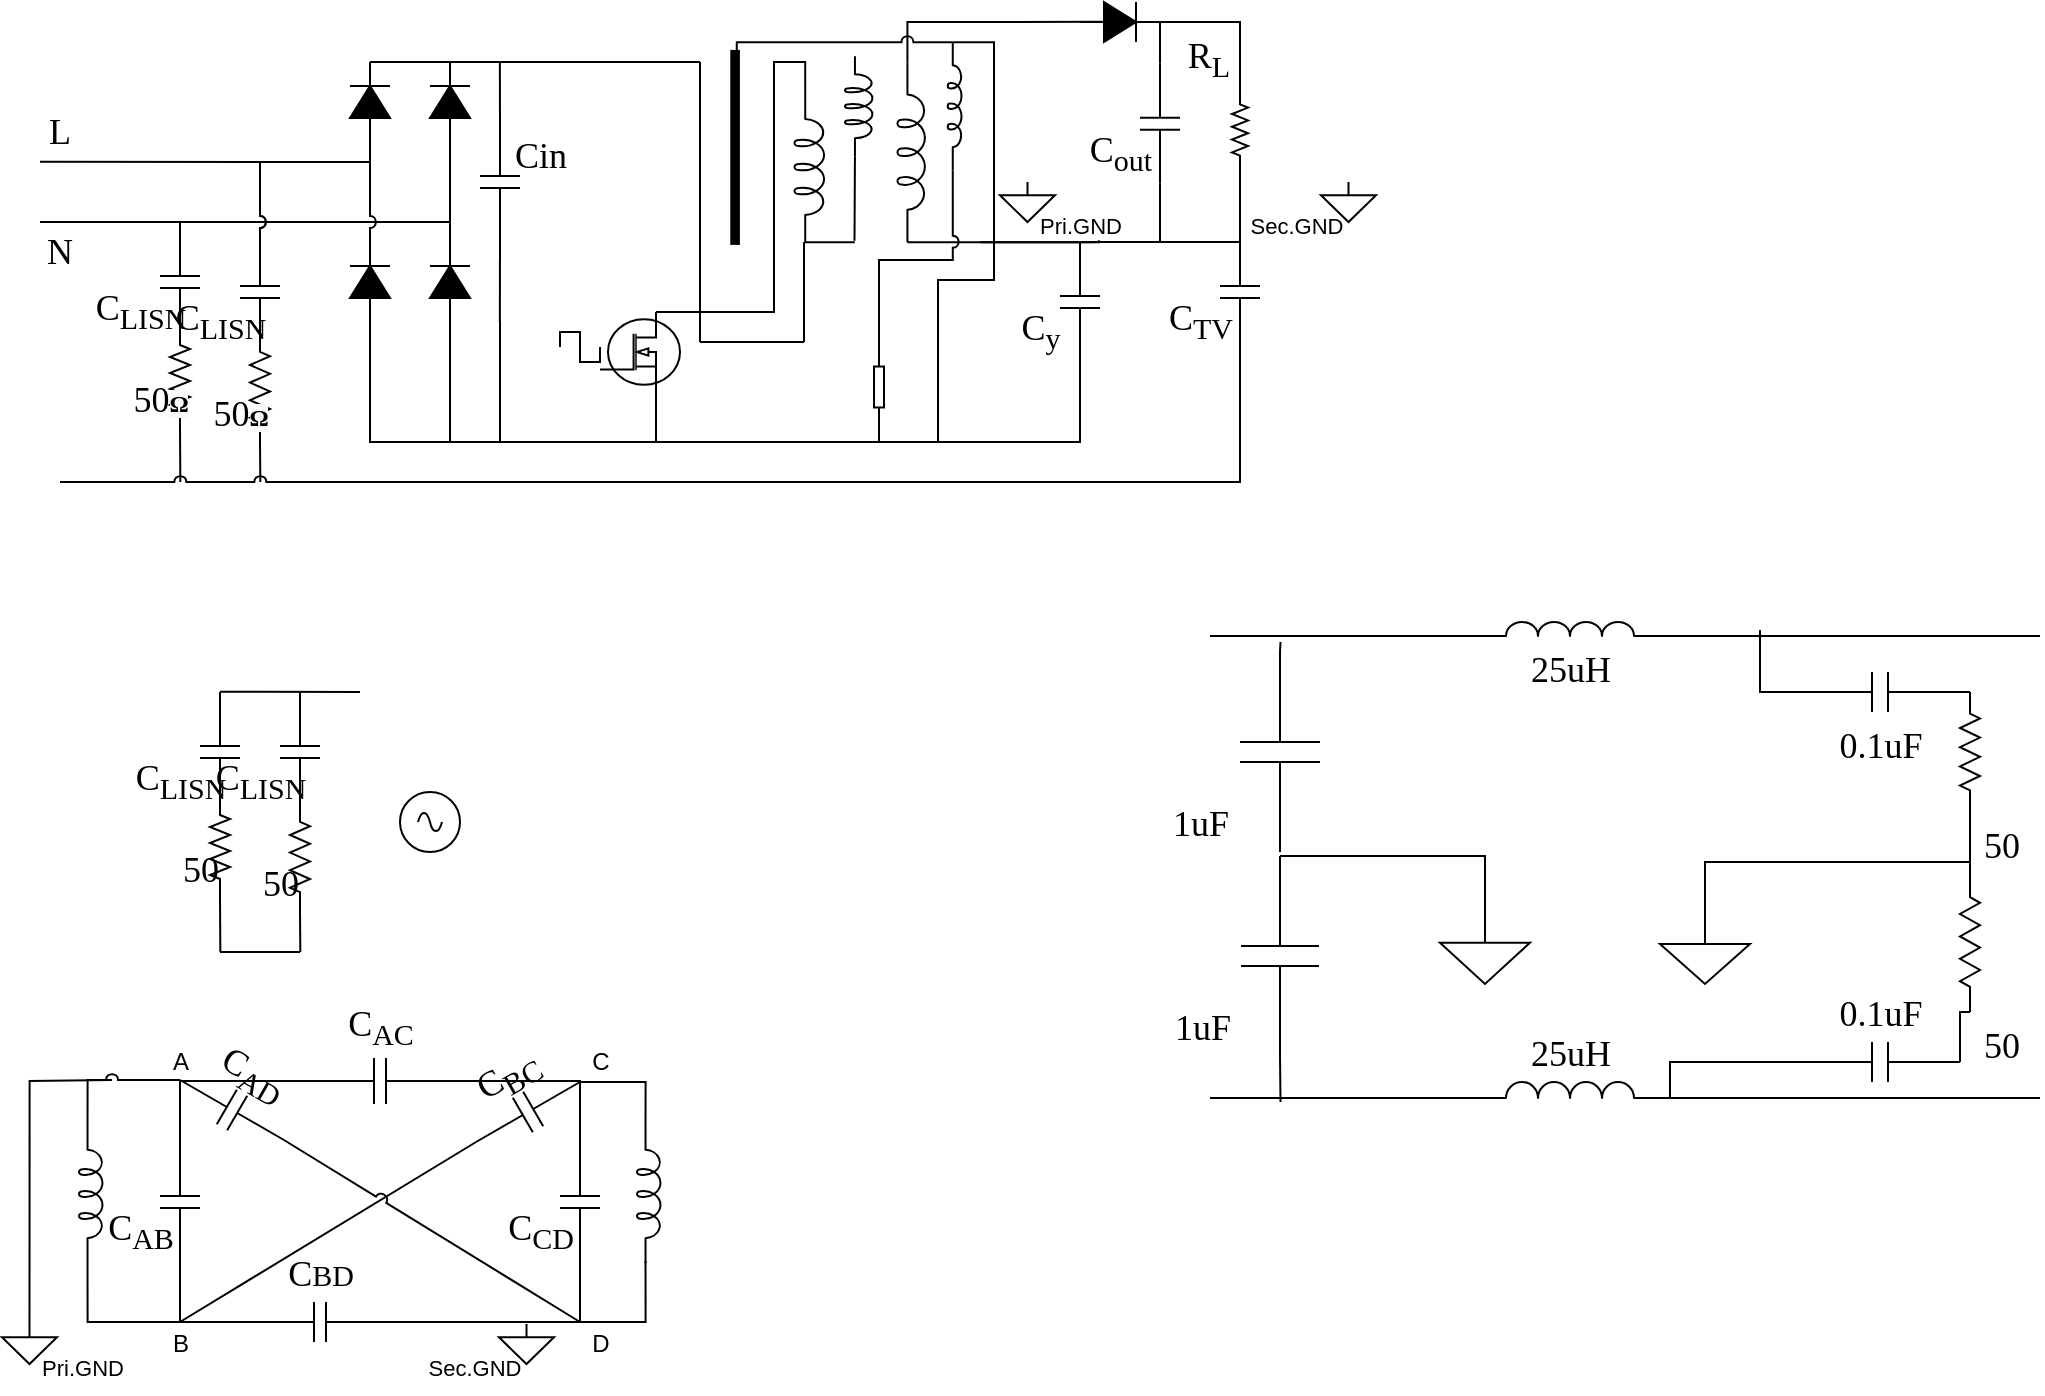 <mxfile version="16.1.0" type="github">
  <diagram name="Page-1" id="7e0a89b8-554c-2b80-1dc8-d5c74ca68de4">
    <mxGraphModel dx="1896" dy="1059" grid="1" gridSize="10" guides="1" tooltips="1" connect="1" arrows="1" fold="1" page="1" pageScale="1" pageWidth="1100" pageHeight="850" background="none" math="0" shadow="0">
      <root>
        <mxCell id="0" />
        <mxCell id="1" parent="0" />
        <mxCell id="feGtU5ZcAYylaaCtLsXj-39" style="edgeStyle=orthogonalEdgeStyle;rounded=0;orthogonalLoop=1;jettySize=auto;html=1;exitX=0;exitY=0.5;exitDx=0;exitDy=0;exitPerimeter=0;entryX=0;entryY=0.5;entryDx=0;entryDy=0;entryPerimeter=0;endArrow=none;endFill=0;fontFamily=Times New Roman;fontSize=18;horizontal=0;labelPosition=center;verticalLabelPosition=top;align=center;verticalAlign=bottom;" parent="1" target="feGtU5ZcAYylaaCtLsXj-42" edge="1">
          <mxGeometry relative="1" as="geometry">
            <mxPoint x="1010" y="445" as="sourcePoint" />
          </mxGeometry>
        </mxCell>
        <mxCell id="feGtU5ZcAYylaaCtLsXj-65" style="edgeStyle=orthogonalEdgeStyle;rounded=0;orthogonalLoop=1;jettySize=auto;html=1;exitX=1;exitY=0.5;exitDx=0;exitDy=0;exitPerimeter=0;fontFamily=Times New Roman;fontSize=18;endArrow=none;endFill=0;labelPosition=center;verticalLabelPosition=top;align=center;verticalAlign=bottom;" parent="1" edge="1">
          <mxGeometry relative="1" as="geometry">
            <mxPoint x="910" y="414" as="targetPoint" />
            <mxPoint x="930" y="445" as="sourcePoint" />
            <Array as="points">
              <mxPoint x="910" y="445" />
              <mxPoint x="910" y="421" />
            </Array>
          </mxGeometry>
        </mxCell>
        <mxCell id="feGtU5ZcAYylaaCtLsXj-41" style="edgeStyle=orthogonalEdgeStyle;rounded=0;orthogonalLoop=1;jettySize=auto;html=1;exitX=1;exitY=0.5;exitDx=0;exitDy=0;exitPerimeter=0;entryX=0;entryY=0.5;entryDx=0;entryDy=0;entryPerimeter=0;endArrow=none;endFill=0;fontFamily=Times New Roman;fontSize=18;horizontal=0;labelPosition=center;verticalLabelPosition=top;align=center;verticalAlign=bottom;" parent="1" source="feGtU5ZcAYylaaCtLsXj-42" target="feGtU5ZcAYylaaCtLsXj-44" edge="1">
          <mxGeometry relative="1" as="geometry" />
        </mxCell>
        <mxCell id="feGtU5ZcAYylaaCtLsXj-42" value="50" style="pointerEvents=1;verticalLabelPosition=bottom;shadow=0;dashed=0;align=left;html=1;verticalAlign=top;shape=mxgraph.electrical.resistors.resistor_2;rotation=90;fontFamily=Times New Roman;fontSize=18;labelPosition=right;horizontal=0;" parent="1" vertex="1">
          <mxGeometry x="985" y="470" width="60" height="10" as="geometry" />
        </mxCell>
        <mxCell id="feGtU5ZcAYylaaCtLsXj-43" style="edgeStyle=orthogonalEdgeStyle;rounded=0;orthogonalLoop=1;jettySize=auto;html=1;exitX=1;exitY=0.5;exitDx=0;exitDy=0;exitPerimeter=0;entryX=0;entryY=0.5;entryDx=0;entryDy=0;entryPerimeter=0;endArrow=none;endFill=0;fontFamily=Times New Roman;fontSize=18;horizontal=0;labelPosition=center;verticalLabelPosition=top;align=center;verticalAlign=bottom;" parent="1" source="feGtU5ZcAYylaaCtLsXj-44" edge="1">
          <mxGeometry relative="1" as="geometry">
            <mxPoint x="1010" y="630" as="targetPoint" />
          </mxGeometry>
        </mxCell>
        <mxCell id="feGtU5ZcAYylaaCtLsXj-44" value="50" style="pointerEvents=1;verticalLabelPosition=bottom;shadow=0;dashed=0;align=left;html=1;verticalAlign=top;shape=mxgraph.electrical.resistors.resistor_2;rotation=90;fontFamily=Times New Roman;fontSize=18;horizontal=0;labelPosition=right;" parent="1" vertex="1">
          <mxGeometry x="980" y="565" width="70" height="10" as="geometry" />
        </mxCell>
        <mxCell id="feGtU5ZcAYylaaCtLsXj-45" style="edgeStyle=orthogonalEdgeStyle;rounded=0;orthogonalLoop=1;jettySize=auto;html=1;exitX=1;exitY=1;exitDx=0;exitDy=0;exitPerimeter=0;entryX=1;entryY=0.5;entryDx=0;entryDy=0;entryPerimeter=0;endArrow=none;endFill=0;fontFamily=Times New Roman;fontSize=18;labelPosition=center;verticalLabelPosition=top;align=center;verticalAlign=bottom;" parent="1" source="feGtU5ZcAYylaaCtLsXj-48" edge="1">
          <mxGeometry relative="1" as="geometry">
            <Array as="points">
              <mxPoint x="865" y="630" />
            </Array>
            <mxPoint x="930" y="630" as="targetPoint" />
          </mxGeometry>
        </mxCell>
        <mxCell id="feGtU5ZcAYylaaCtLsXj-47" style="edgeStyle=orthogonalEdgeStyle;rounded=0;orthogonalLoop=1;jettySize=auto;html=1;fontFamily=Times New Roman;fontSize=18;endArrow=none;endFill=0;labelPosition=center;verticalLabelPosition=top;align=center;verticalAlign=bottom;" parent="1" edge="1">
          <mxGeometry relative="1" as="geometry">
            <mxPoint x="635" y="648" as="targetPoint" />
            <Array as="points" />
            <mxPoint x="750" y="648" as="sourcePoint" />
          </mxGeometry>
        </mxCell>
        <mxCell id="feGtU5ZcAYylaaCtLsXj-67" style="edgeStyle=orthogonalEdgeStyle;rounded=0;orthogonalLoop=1;jettySize=auto;html=1;exitX=0;exitY=1;exitDx=0;exitDy=0;exitPerimeter=0;fontFamily=Times New Roman;fontSize=18;endArrow=none;endFill=0;labelPosition=center;verticalLabelPosition=top;align=center;verticalAlign=bottom;" parent="1" source="feGtU5ZcAYylaaCtLsXj-48" edge="1">
          <mxGeometry relative="1" as="geometry">
            <mxPoint x="750" y="648.174" as="targetPoint" />
          </mxGeometry>
        </mxCell>
        <mxCell id="feGtU5ZcAYylaaCtLsXj-71" style="edgeStyle=orthogonalEdgeStyle;rounded=0;orthogonalLoop=1;jettySize=auto;html=1;exitX=1;exitY=1;exitDx=0;exitDy=0;exitPerimeter=0;fontFamily=Times New Roman;fontSize=18;endArrow=none;endFill=0;labelPosition=center;verticalLabelPosition=top;align=center;verticalAlign=bottom;" parent="1" source="feGtU5ZcAYylaaCtLsXj-48" edge="1">
          <mxGeometry relative="1" as="geometry">
            <mxPoint x="1050" y="648" as="targetPoint" />
            <Array as="points">
              <mxPoint x="1050" y="648" />
            </Array>
          </mxGeometry>
        </mxCell>
        <mxCell id="feGtU5ZcAYylaaCtLsXj-48" value="25uH" style="pointerEvents=1;verticalLabelPosition=top;shadow=0;dashed=0;align=center;html=1;verticalAlign=bottom;shape=mxgraph.electrical.inductors.inductor_3;fontFamily=Times New Roman;fontSize=18;rotation=0;labelPosition=center;" parent="1" vertex="1">
          <mxGeometry x="765" y="640" width="100" height="8" as="geometry" />
        </mxCell>
        <mxCell id="feGtU5ZcAYylaaCtLsXj-49" style="edgeStyle=orthogonalEdgeStyle;rounded=0;orthogonalLoop=1;jettySize=auto;html=1;exitX=1;exitY=1;exitDx=0;exitDy=0;exitPerimeter=0;entryX=0;entryY=0.5;entryDx=0;entryDy=0;entryPerimeter=0;endArrow=none;endFill=0;fontFamily=Times New Roman;fontSize=18;labelPosition=center;verticalLabelPosition=top;align=center;verticalAlign=bottom;" parent="1" source="feGtU5ZcAYylaaCtLsXj-52" edge="1">
          <mxGeometry relative="1" as="geometry">
            <Array as="points">
              <mxPoint x="885" y="417" />
            </Array>
            <mxPoint x="955" y="417" as="targetPoint" />
          </mxGeometry>
        </mxCell>
        <mxCell id="feGtU5ZcAYylaaCtLsXj-51" style="edgeStyle=orthogonalEdgeStyle;rounded=0;orthogonalLoop=1;jettySize=auto;html=1;exitX=0;exitY=1;exitDx=0;exitDy=0;exitPerimeter=0;fontFamily=Times New Roman;fontSize=18;endArrow=none;endFill=0;labelPosition=center;verticalLabelPosition=top;align=center;verticalAlign=bottom;" parent="1" source="feGtU5ZcAYylaaCtLsXj-52" edge="1">
          <mxGeometry relative="1" as="geometry">
            <mxPoint x="635" y="417" as="targetPoint" />
            <Array as="points">
              <mxPoint x="725" y="417" />
              <mxPoint x="725" y="417" />
            </Array>
          </mxGeometry>
        </mxCell>
        <mxCell id="feGtU5ZcAYylaaCtLsXj-52" value="25uH" style="pointerEvents=1;verticalLabelPosition=bottom;shadow=0;dashed=0;align=center;html=1;verticalAlign=top;shape=mxgraph.electrical.inductors.inductor_3;fontFamily=Times New Roman;fontSize=18;labelPosition=center;" parent="1" vertex="1">
          <mxGeometry x="765" y="410" width="100" height="7" as="geometry" />
        </mxCell>
        <mxCell id="feGtU5ZcAYylaaCtLsXj-56" style="edgeStyle=orthogonalEdgeStyle;rounded=0;orthogonalLoop=1;jettySize=auto;html=1;exitX=0;exitY=0.5;exitDx=0;exitDy=0;exitPerimeter=0;endArrow=none;endFill=0;fontFamily=Times New Roman;fontSize=18;entryX=0.5;entryY=0;entryDx=0;entryDy=0;entryPerimeter=0;labelPosition=center;verticalLabelPosition=top;align=center;verticalAlign=bottom;" parent="1" source="feGtU5ZcAYylaaCtLsXj-64" target="feGtU5ZcAYylaaCtLsXj-59" edge="1">
          <mxGeometry relative="1" as="geometry">
            <mxPoint x="955" y="517" as="sourcePoint" />
            <mxPoint x="800" y="560" as="targetPoint" />
            <Array as="points">
              <mxPoint x="773" y="527" />
            </Array>
          </mxGeometry>
        </mxCell>
        <mxCell id="feGtU5ZcAYylaaCtLsXj-57" style="edgeStyle=orthogonalEdgeStyle;rounded=0;orthogonalLoop=1;jettySize=auto;html=1;exitX=0;exitY=0.5;exitDx=0;exitDy=0;exitPerimeter=0;endArrow=none;endFill=0;fontFamily=Times New Roman;fontSize=18;horizontal=0;labelPosition=center;verticalLabelPosition=top;align=center;verticalAlign=bottom;" parent="1" edge="1">
          <mxGeometry relative="1" as="geometry">
            <mxPoint x="1050" y="417" as="targetPoint" />
            <mxPoint x="955" y="417" as="sourcePoint" />
          </mxGeometry>
        </mxCell>
        <mxCell id="feGtU5ZcAYylaaCtLsXj-59" value="" style="pointerEvents=1;verticalLabelPosition=top;shadow=0;dashed=0;align=center;html=1;verticalAlign=bottom;shape=mxgraph.electrical.signal_sources.signal_ground;fontFamily=Times New Roman;fontSize=18;labelPosition=center;" parent="1" vertex="1">
          <mxGeometry x="750" y="560" width="45" height="31" as="geometry" />
        </mxCell>
        <mxCell id="feGtU5ZcAYylaaCtLsXj-70" style="edgeStyle=orthogonalEdgeStyle;rounded=0;orthogonalLoop=1;jettySize=auto;html=1;exitX=0.5;exitY=0;exitDx=0;exitDy=0;exitPerimeter=0;entryX=0;entryY=0.5;entryDx=0;entryDy=0;entryPerimeter=0;fontFamily=Times New Roman;fontSize=18;endArrow=none;endFill=0;labelPosition=center;verticalLabelPosition=top;align=center;verticalAlign=bottom;" parent="1" source="feGtU5ZcAYylaaCtLsXj-61" target="feGtU5ZcAYylaaCtLsXj-44" edge="1">
          <mxGeometry relative="1" as="geometry">
            <Array as="points">
              <mxPoint x="883" y="530" />
              <mxPoint x="1015" y="530" />
            </Array>
          </mxGeometry>
        </mxCell>
        <mxCell id="feGtU5ZcAYylaaCtLsXj-61" value="" style="pointerEvents=1;verticalLabelPosition=top;shadow=0;dashed=0;align=center;html=1;verticalAlign=bottom;shape=mxgraph.electrical.signal_sources.signal_ground;fontFamily=Times New Roman;fontSize=18;labelPosition=center;" parent="1" vertex="1">
          <mxGeometry x="860" y="561" width="45" height="30" as="geometry" />
        </mxCell>
        <mxCell id="feGtU5ZcAYylaaCtLsXj-69" style="edgeStyle=orthogonalEdgeStyle;rounded=0;orthogonalLoop=1;jettySize=auto;html=1;exitX=0;exitY=0.5;exitDx=0;exitDy=0;exitPerimeter=0;fontFamily=Times New Roman;fontSize=18;endArrow=none;endFill=0;labelPosition=center;verticalLabelPosition=top;align=center;verticalAlign=bottom;" parent="1" source="feGtU5ZcAYylaaCtLsXj-63" edge="1">
          <mxGeometry relative="1" as="geometry">
            <mxPoint x="670.261" y="420" as="targetPoint" />
          </mxGeometry>
        </mxCell>
        <mxCell id="feGtU5ZcAYylaaCtLsXj-63" value="1uF" style="pointerEvents=1;verticalLabelPosition=top;shadow=0;dashed=0;align=center;html=1;verticalAlign=bottom;shape=mxgraph.electrical.capacitors.capacitor_1;rotation=90;horizontal=0;labelPosition=center;fontFamily=Times New Roman;fontSize=18;" parent="1" vertex="1">
          <mxGeometry x="620" y="455" width="100" height="40" as="geometry" />
        </mxCell>
        <mxCell id="feGtU5ZcAYylaaCtLsXj-68" style="edgeStyle=orthogonalEdgeStyle;rounded=0;orthogonalLoop=1;jettySize=auto;html=1;exitX=1;exitY=0.5;exitDx=0;exitDy=0;exitPerimeter=0;fontFamily=Times New Roman;fontSize=18;endArrow=none;endFill=0;labelPosition=center;verticalLabelPosition=top;align=center;verticalAlign=bottom;" parent="1" source="feGtU5ZcAYylaaCtLsXj-64" edge="1">
          <mxGeometry relative="1" as="geometry">
            <mxPoint x="670.261" y="650" as="targetPoint" />
          </mxGeometry>
        </mxCell>
        <mxCell id="feGtU5ZcAYylaaCtLsXj-64" value="1uF" style="pointerEvents=1;verticalLabelPosition=top;shadow=0;dashed=0;align=center;html=1;verticalAlign=bottom;shape=mxgraph.electrical.capacitors.capacitor_1;rotation=90;labelPosition=center;horizontal=0;fontFamily=Times New Roman;fontSize=18;" parent="1" vertex="1">
          <mxGeometry x="620" y="557.5" width="100" height="39" as="geometry" />
        </mxCell>
        <mxCell id="feGtU5ZcAYylaaCtLsXj-72" value="0.1uF" style="pointerEvents=1;verticalLabelPosition=bottom;shadow=0;dashed=0;align=center;html=1;verticalAlign=top;shape=mxgraph.electrical.capacitors.capacitor_1;rotation=0;fontFamily=Times New Roman;fontSize=18;horizontal=1;labelPosition=center;" parent="1" vertex="1">
          <mxGeometry x="930" y="435" width="80" height="20" as="geometry" />
        </mxCell>
        <mxCell id="feGtU5ZcAYylaaCtLsXj-73" value="0.1uF" style="pointerEvents=1;verticalLabelPosition=top;shadow=0;dashed=0;align=center;html=1;verticalAlign=bottom;shape=mxgraph.electrical.capacitors.capacitor_1;rotation=0;fontFamily=Times New Roman;fontSize=18;horizontal=1;labelPosition=center;" parent="1" vertex="1">
          <mxGeometry x="930" y="620" width="80" height="20" as="geometry" />
        </mxCell>
        <mxCell id="feGtU5ZcAYylaaCtLsXj-141" style="edgeStyle=orthogonalEdgeStyle;rounded=0;jumpStyle=arc;orthogonalLoop=1;jettySize=auto;html=1;exitX=1;exitY=0.5;exitDx=0;exitDy=0;exitPerimeter=0;fontFamily=Times New Roman;fontSize=18;endArrow=none;endFill=0;" parent="1" source="feGtU5ZcAYylaaCtLsXj-74" edge="1">
          <mxGeometry relative="1" as="geometry">
            <mxPoint x="120.167" y="340" as="targetPoint" />
          </mxGeometry>
        </mxCell>
        <mxCell id="feGtU5ZcAYylaaCtLsXj-74" value="50&lt;b style=&quot;font-family: &amp;#34;verdana&amp;#34; ; font-size: 12px ; background-color: rgb(248 , 249 , 250)&quot;&gt;Ω&lt;/b&gt;" style="pointerEvents=1;verticalLabelPosition=top;shadow=0;dashed=0;align=center;html=1;verticalAlign=bottom;shape=mxgraph.electrical.resistors.resistor_2;rotation=90;fontFamily=Times New Roman;fontSize=18;labelPosition=center;horizontal=0;" parent="1" vertex="1">
          <mxGeometry x="95" y="282.5" width="50" height="10" as="geometry" />
        </mxCell>
        <mxCell id="feGtU5ZcAYylaaCtLsXj-140" style="edgeStyle=orthogonalEdgeStyle;rounded=0;jumpStyle=arc;orthogonalLoop=1;jettySize=auto;html=1;exitX=1;exitY=0.5;exitDx=0;exitDy=0;exitPerimeter=0;fontFamily=Times New Roman;fontSize=18;endArrow=none;endFill=0;" parent="1" source="feGtU5ZcAYylaaCtLsXj-75" edge="1">
          <mxGeometry relative="1" as="geometry">
            <mxPoint x="160.167" y="340" as="targetPoint" />
          </mxGeometry>
        </mxCell>
        <mxCell id="feGtU5ZcAYylaaCtLsXj-75" value="50&lt;b style=&quot;font-family: &amp;#34;verdana&amp;#34; ; font-size: 12px ; background-color: rgb(248 , 249 , 250)&quot;&gt;Ω&lt;/b&gt;" style="pointerEvents=1;verticalLabelPosition=top;shadow=0;dashed=0;align=center;html=1;verticalAlign=bottom;shape=mxgraph.electrical.resistors.resistor_2;rotation=90;fontFamily=Times New Roman;fontSize=18;horizontal=0;labelPosition=center;" parent="1" vertex="1">
          <mxGeometry x="132.5" y="287.5" width="55" height="10" as="geometry" />
        </mxCell>
        <mxCell id="feGtU5ZcAYylaaCtLsXj-86" style="edgeStyle=orthogonalEdgeStyle;rounded=0;orthogonalLoop=1;jettySize=auto;html=1;exitX=0;exitY=0.5;exitDx=0;exitDy=0;exitPerimeter=0;fontFamily=Times New Roman;fontSize=18;endArrow=none;endFill=0;" parent="1" source="feGtU5ZcAYylaaCtLsXj-76" edge="1">
          <mxGeometry relative="1" as="geometry">
            <mxPoint x="120.296" y="210.185" as="targetPoint" />
          </mxGeometry>
        </mxCell>
        <mxCell id="feGtU5ZcAYylaaCtLsXj-91" style="edgeStyle=orthogonalEdgeStyle;rounded=0;orthogonalLoop=1;jettySize=auto;html=1;exitX=0;exitY=0.5;exitDx=0;exitDy=0;exitPerimeter=0;fontFamily=Times New Roman;fontSize=18;endArrow=none;endFill=0;jumpStyle=arc;" parent="1" source="feGtU5ZcAYylaaCtLsXj-76" target="feGtU5ZcAYylaaCtLsXj-79" edge="1">
          <mxGeometry relative="1" as="geometry">
            <Array as="points">
              <mxPoint x="255" y="210" />
            </Array>
          </mxGeometry>
        </mxCell>
        <mxCell id="feGtU5ZcAYylaaCtLsXj-76" value="C&lt;sub&gt;LISN&lt;/sub&gt;" style="pointerEvents=1;verticalLabelPosition=top;shadow=0;dashed=0;align=center;html=1;verticalAlign=bottom;shape=mxgraph.electrical.capacitors.capacitor_1;rotation=90;fontFamily=Times New Roman;fontSize=18;horizontal=0;labelPosition=center;" parent="1" vertex="1">
          <mxGeometry x="90" y="230" width="60" height="20" as="geometry" />
        </mxCell>
        <mxCell id="feGtU5ZcAYylaaCtLsXj-83" style="edgeStyle=orthogonalEdgeStyle;rounded=0;orthogonalLoop=1;jettySize=auto;html=1;exitX=0;exitY=0.5;exitDx=0;exitDy=0;exitPerimeter=0;fontFamily=Times New Roman;fontSize=18;endArrow=none;endFill=0;jumpStyle=arc;" parent="1" source="feGtU5ZcAYylaaCtLsXj-77" edge="1">
          <mxGeometry relative="1" as="geometry">
            <mxPoint x="50" y="179.815" as="targetPoint" />
            <Array as="points">
              <mxPoint x="130" y="180" />
              <mxPoint x="130" y="180" />
            </Array>
          </mxGeometry>
        </mxCell>
        <mxCell id="feGtU5ZcAYylaaCtLsXj-77" value="C&lt;sub&gt;LISN&lt;/sub&gt;" style="pointerEvents=1;verticalLabelPosition=top;shadow=0;dashed=0;align=center;html=1;verticalAlign=bottom;shape=mxgraph.electrical.capacitors.capacitor_1;rotation=90;fontFamily=Times New Roman;fontSize=18;horizontal=0;labelPosition=center;" parent="1" vertex="1">
          <mxGeometry x="130" y="235" width="60" height="20" as="geometry" />
        </mxCell>
        <mxCell id="feGtU5ZcAYylaaCtLsXj-89" style="edgeStyle=orthogonalEdgeStyle;rounded=0;orthogonalLoop=1;jettySize=auto;html=1;exitX=0;exitY=0.5;exitDx=0;exitDy=0;exitPerimeter=0;entryX=0;entryY=0.5;entryDx=0;entryDy=0;entryPerimeter=0;fontFamily=Times New Roman;fontSize=18;endArrow=none;endFill=0;jumpStyle=arc;" parent="1" source="feGtU5ZcAYylaaCtLsXj-78" target="feGtU5ZcAYylaaCtLsXj-77" edge="1">
          <mxGeometry relative="1" as="geometry">
            <Array as="points">
              <mxPoint x="215" y="180" />
            </Array>
          </mxGeometry>
        </mxCell>
        <mxCell id="feGtU5ZcAYylaaCtLsXj-90" style="edgeStyle=orthogonalEdgeStyle;rounded=0;orthogonalLoop=1;jettySize=auto;html=1;exitX=0;exitY=0.5;exitDx=0;exitDy=0;exitPerimeter=0;entryX=1;entryY=0.5;entryDx=0;entryDy=0;entryPerimeter=0;fontFamily=Times New Roman;fontSize=18;endArrow=none;endFill=0;jumpStyle=arc;" parent="1" source="feGtU5ZcAYylaaCtLsXj-78" target="feGtU5ZcAYylaaCtLsXj-80" edge="1">
          <mxGeometry relative="1" as="geometry" />
        </mxCell>
        <mxCell id="feGtU5ZcAYylaaCtLsXj-92" style="edgeStyle=orthogonalEdgeStyle;rounded=0;jumpStyle=arc;orthogonalLoop=1;jettySize=auto;html=1;exitX=1;exitY=0.5;exitDx=0;exitDy=0;exitPerimeter=0;fontFamily=Times New Roman;fontSize=18;endArrow=none;endFill=0;" parent="1" source="feGtU5ZcAYylaaCtLsXj-78" edge="1">
          <mxGeometry relative="1" as="geometry">
            <mxPoint x="380" y="130" as="targetPoint" />
            <Array as="points">
              <mxPoint x="250" y="130" />
              <mxPoint x="250" y="130" />
            </Array>
          </mxGeometry>
        </mxCell>
        <mxCell id="feGtU5ZcAYylaaCtLsXj-78" value="" style="pointerEvents=1;fillColor=strokeColor;verticalLabelPosition=bottom;shadow=0;dashed=0;align=center;html=1;verticalAlign=top;shape=mxgraph.electrical.diodes.diode;fontFamily=Times New Roman;fontSize=18;rotation=-90;" parent="1" vertex="1">
          <mxGeometry x="195" y="140" width="40" height="20" as="geometry" />
        </mxCell>
        <mxCell id="feGtU5ZcAYylaaCtLsXj-79" value="" style="pointerEvents=1;fillColor=strokeColor;verticalLabelPosition=bottom;shadow=0;dashed=0;align=center;html=1;verticalAlign=top;shape=mxgraph.electrical.diodes.diode;fontFamily=Times New Roman;fontSize=18;rotation=-90;" parent="1" vertex="1">
          <mxGeometry x="235" y="140" width="40" height="20" as="geometry" />
        </mxCell>
        <mxCell id="feGtU5ZcAYylaaCtLsXj-93" style="edgeStyle=orthogonalEdgeStyle;rounded=0;jumpStyle=arc;orthogonalLoop=1;jettySize=auto;html=1;exitX=0;exitY=0.5;exitDx=0;exitDy=0;exitPerimeter=0;fontFamily=Times New Roman;fontSize=18;endArrow=none;endFill=0;" parent="1" source="feGtU5ZcAYylaaCtLsXj-80" edge="1">
          <mxGeometry relative="1" as="geometry">
            <mxPoint x="280" y="260" as="targetPoint" />
            <Array as="points">
              <mxPoint x="215" y="320" />
              <mxPoint x="280" y="320" />
            </Array>
          </mxGeometry>
        </mxCell>
        <mxCell id="feGtU5ZcAYylaaCtLsXj-80" value="" style="pointerEvents=1;fillColor=strokeColor;verticalLabelPosition=bottom;shadow=0;dashed=0;align=center;html=1;verticalAlign=top;shape=mxgraph.electrical.diodes.diode;fontFamily=Times New Roman;fontSize=18;rotation=-90;" parent="1" vertex="1">
          <mxGeometry x="195" y="230" width="40" height="20" as="geometry" />
        </mxCell>
        <mxCell id="feGtU5ZcAYylaaCtLsXj-88" style="edgeStyle=orthogonalEdgeStyle;rounded=0;orthogonalLoop=1;jettySize=auto;html=1;exitX=1;exitY=0.5;exitDx=0;exitDy=0;exitPerimeter=0;entryX=0;entryY=0.5;entryDx=0;entryDy=0;entryPerimeter=0;fontFamily=Times New Roman;fontSize=18;endArrow=none;endFill=0;" parent="1" source="feGtU5ZcAYylaaCtLsXj-81" target="feGtU5ZcAYylaaCtLsXj-79" edge="1">
          <mxGeometry relative="1" as="geometry" />
        </mxCell>
        <mxCell id="feGtU5ZcAYylaaCtLsXj-97" style="edgeStyle=orthogonalEdgeStyle;rounded=0;jumpStyle=arc;orthogonalLoop=1;jettySize=auto;html=1;exitX=0;exitY=0.5;exitDx=0;exitDy=0;exitPerimeter=0;fontFamily=Times New Roman;fontSize=18;endArrow=none;endFill=0;" parent="1" source="feGtU5ZcAYylaaCtLsXj-81" edge="1">
          <mxGeometry relative="1" as="geometry">
            <mxPoint x="255" y="320" as="targetPoint" />
          </mxGeometry>
        </mxCell>
        <mxCell id="feGtU5ZcAYylaaCtLsXj-81" value="" style="pointerEvents=1;fillColor=strokeColor;verticalLabelPosition=bottom;shadow=0;dashed=0;align=center;html=1;verticalAlign=top;shape=mxgraph.electrical.diodes.diode;fontFamily=Times New Roman;fontSize=18;rotation=-90;" parent="1" vertex="1">
          <mxGeometry x="235" y="230" width="40" height="20" as="geometry" />
        </mxCell>
        <mxCell id="feGtU5ZcAYylaaCtLsXj-82" value="" style="endArrow=none;html=1;rounded=0;fontFamily=Times New Roman;fontSize=18;entryX=0;entryY=0.5;entryDx=0;entryDy=0;entryPerimeter=0;" parent="1" target="feGtU5ZcAYylaaCtLsXj-76" edge="1">
          <mxGeometry width="50" height="50" relative="1" as="geometry">
            <mxPoint x="50" y="210" as="sourcePoint" />
            <mxPoint x="450" y="290" as="targetPoint" />
          </mxGeometry>
        </mxCell>
        <mxCell id="feGtU5ZcAYylaaCtLsXj-84" value="L" style="text;html=1;strokeColor=none;fillColor=none;align=center;verticalAlign=middle;whiteSpace=wrap;rounded=0;fontFamily=Times New Roman;fontSize=18;" parent="1" vertex="1">
          <mxGeometry x="30" y="150" width="60" height="30" as="geometry" />
        </mxCell>
        <mxCell id="feGtU5ZcAYylaaCtLsXj-85" value="N" style="text;html=1;strokeColor=none;fillColor=none;align=center;verticalAlign=middle;whiteSpace=wrap;rounded=0;fontFamily=Times New Roman;fontSize=18;" parent="1" vertex="1">
          <mxGeometry x="30" y="210" width="60" height="30" as="geometry" />
        </mxCell>
        <mxCell id="feGtU5ZcAYylaaCtLsXj-95" style="edgeStyle=orthogonalEdgeStyle;rounded=0;jumpStyle=arc;orthogonalLoop=1;jettySize=auto;html=1;exitX=0;exitY=0.5;exitDx=0;exitDy=0;exitPerimeter=0;fontFamily=Times New Roman;fontSize=18;endArrow=none;endFill=0;" parent="1" source="feGtU5ZcAYylaaCtLsXj-94" edge="1">
          <mxGeometry relative="1" as="geometry">
            <mxPoint x="279.936" y="130" as="targetPoint" />
          </mxGeometry>
        </mxCell>
        <mxCell id="feGtU5ZcAYylaaCtLsXj-96" style="edgeStyle=orthogonalEdgeStyle;rounded=0;jumpStyle=arc;orthogonalLoop=1;jettySize=auto;html=1;exitX=1;exitY=0.5;exitDx=0;exitDy=0;exitPerimeter=0;fontFamily=Times New Roman;fontSize=18;endArrow=none;endFill=0;" parent="1" source="feGtU5ZcAYylaaCtLsXj-94" edge="1">
          <mxGeometry relative="1" as="geometry">
            <mxPoint x="279.936" y="260" as="targetPoint" />
          </mxGeometry>
        </mxCell>
        <mxCell id="feGtU5ZcAYylaaCtLsXj-94" value="Cin" style="pointerEvents=1;verticalLabelPosition=bottom;shadow=0;dashed=0;align=center;html=1;verticalAlign=top;shape=mxgraph.electrical.capacitors.capacitor_1;rotation=90;fontFamily=Times New Roman;fontSize=18;horizontal=0;labelPosition=center;" parent="1" vertex="1">
          <mxGeometry x="250" y="180" width="60" height="20" as="geometry" />
        </mxCell>
        <mxCell id="feGtU5ZcAYylaaCtLsXj-102" style="edgeStyle=orthogonalEdgeStyle;rounded=0;orthogonalLoop=1;jettySize=auto;html=1;exitX=1;exitY=0.645;exitDx=0;exitDy=0;exitPerimeter=0;endArrow=none;endFill=0;" parent="1" edge="1">
          <mxGeometry relative="1" as="geometry">
            <mxPoint x="580" y="220" as="targetPoint" />
            <Array as="points">
              <mxPoint x="570" y="220" />
              <mxPoint x="570" y="220" />
            </Array>
            <mxPoint x="520.22" y="220.12" as="sourcePoint" />
          </mxGeometry>
        </mxCell>
        <mxCell id="feGtU5ZcAYylaaCtLsXj-103" style="edgeStyle=orthogonalEdgeStyle;rounded=0;orthogonalLoop=1;jettySize=auto;html=1;endArrow=none;endFill=0;exitX=0;exitY=0.645;exitDx=0;exitDy=0;exitPerimeter=0;" parent="1" source="sRxDGYlUYKqpkMH8Nx76-17" edge="1">
          <mxGeometry relative="1" as="geometry">
            <mxPoint x="581" y="109.92" as="targetPoint" />
            <Array as="points">
              <mxPoint x="484" y="110" />
              <mxPoint x="519" y="110" />
            </Array>
            <mxPoint x="519" y="109.92" as="sourcePoint" />
          </mxGeometry>
        </mxCell>
        <mxCell id="feGtU5ZcAYylaaCtLsXj-112" value="" style="endArrow=none;html=1;rounded=0;jumpStyle=arc;" parent="1" edge="1">
          <mxGeometry width="50" height="50" relative="1" as="geometry">
            <mxPoint x="519.75" y="320" as="sourcePoint" />
            <mxPoint x="520" y="320" as="targetPoint" />
          </mxGeometry>
        </mxCell>
        <mxCell id="feGtU5ZcAYylaaCtLsXj-116" style="edgeStyle=orthogonalEdgeStyle;rounded=0;jumpStyle=arc;orthogonalLoop=1;jettySize=auto;html=1;exitX=0.7;exitY=1;exitDx=0;exitDy=0;exitPerimeter=0;fontFamily=Times New Roman;fontSize=18;endArrow=none;endFill=0;" parent="1" source="feGtU5ZcAYylaaCtLsXj-114" edge="1">
          <mxGeometry relative="1" as="geometry">
            <mxPoint x="280" y="320" as="targetPoint" />
            <Array as="points">
              <mxPoint x="358" y="320" />
            </Array>
          </mxGeometry>
        </mxCell>
        <mxCell id="feGtU5ZcAYylaaCtLsXj-121" style="edgeStyle=orthogonalEdgeStyle;rounded=0;jumpStyle=arc;orthogonalLoop=1;jettySize=auto;html=1;exitX=0.7;exitY=1;exitDx=0;exitDy=0;exitPerimeter=0;fontFamily=Times New Roman;fontSize=18;endArrow=none;endFill=0;" parent="1" source="feGtU5ZcAYylaaCtLsXj-114" edge="1">
          <mxGeometry relative="1" as="geometry">
            <mxPoint x="520" y="320" as="targetPoint" />
            <Array as="points">
              <mxPoint x="358" y="320" />
            </Array>
          </mxGeometry>
        </mxCell>
        <mxCell id="feGtU5ZcAYylaaCtLsXj-114" value="" style="verticalLabelPosition=bottom;shadow=0;dashed=0;align=center;html=1;verticalAlign=top;shape=mxgraph.electrical.mosfets1.n-channel_mosfet_1;fontFamily=Times New Roman;fontSize=18;" parent="1" vertex="1">
          <mxGeometry x="330" y="255" width="40" height="40" as="geometry" />
        </mxCell>
        <mxCell id="feGtU5ZcAYylaaCtLsXj-115" value="" style="pointerEvents=1;verticalLabelPosition=bottom;shadow=0;dashed=0;align=center;html=1;verticalAlign=top;shape=mxgraph.electrical.waveforms.square_wave;fontFamily=Times New Roman;fontSize=18;" parent="1" vertex="1">
          <mxGeometry x="310" y="265" width="20" height="15" as="geometry" />
        </mxCell>
        <mxCell id="feGtU5ZcAYylaaCtLsXj-125" style="edgeStyle=orthogonalEdgeStyle;rounded=0;jumpStyle=arc;orthogonalLoop=1;jettySize=auto;html=1;exitX=0;exitY=0.5;exitDx=0;exitDy=0;exitPerimeter=0;fontFamily=Times New Roman;fontSize=18;endArrow=none;endFill=0;" parent="1" source="feGtU5ZcAYylaaCtLsXj-122" edge="1">
          <mxGeometry relative="1" as="geometry">
            <mxPoint x="500.01" y="320" as="targetPoint" />
            <Array as="points">
              <mxPoint x="469" y="320" />
            </Array>
          </mxGeometry>
        </mxCell>
        <mxCell id="feGtU5ZcAYylaaCtLsXj-122" value="" style="pointerEvents=1;verticalLabelPosition=bottom;shadow=0;dashed=0;align=center;html=1;verticalAlign=top;shape=mxgraph.electrical.resistors.resistor_1;fontFamily=Times New Roman;fontSize=18;rotation=-90;" parent="1" vertex="1">
          <mxGeometry x="453.5" y="290" width="32" height="5" as="geometry" />
        </mxCell>
        <mxCell id="feGtU5ZcAYylaaCtLsXj-129" value="" style="endArrow=none;html=1;rounded=0;fontFamily=Times New Roman;fontSize=18;jumpStyle=arc;" parent="1" edge="1">
          <mxGeometry width="50" height="50" relative="1" as="geometry">
            <mxPoint x="380" y="270" as="sourcePoint" />
            <mxPoint x="432" y="270" as="targetPoint" />
          </mxGeometry>
        </mxCell>
        <mxCell id="feGtU5ZcAYylaaCtLsXj-130" value="" style="endArrow=none;html=1;rounded=0;fontFamily=Times New Roman;fontSize=18;jumpStyle=arc;" parent="1" edge="1">
          <mxGeometry width="50" height="50" relative="1" as="geometry">
            <mxPoint x="380" y="270" as="sourcePoint" />
            <mxPoint x="380" y="130" as="targetPoint" />
          </mxGeometry>
        </mxCell>
        <mxCell id="feGtU5ZcAYylaaCtLsXj-133" style="edgeStyle=orthogonalEdgeStyle;rounded=0;jumpStyle=arc;orthogonalLoop=1;jettySize=auto;html=1;exitX=1;exitY=0.5;exitDx=0;exitDy=0;exitPerimeter=0;entryX=0;entryY=0.5;entryDx=0;entryDy=0;entryPerimeter=0;fontFamily=Times New Roman;fontSize=18;endArrow=none;endFill=0;" parent="1" source="feGtU5ZcAYylaaCtLsXj-131" target="feGtU5ZcAYylaaCtLsXj-132" edge="1">
          <mxGeometry relative="1" as="geometry" />
        </mxCell>
        <mxCell id="feGtU5ZcAYylaaCtLsXj-131" value="" style="pointerEvents=1;fillColor=strokeColor;verticalLabelPosition=bottom;shadow=0;dashed=0;align=center;html=1;verticalAlign=top;shape=mxgraph.electrical.diodes.diode;fontFamily=Times New Roman;fontSize=18;rotation=0;" parent="1" vertex="1">
          <mxGeometry x="570" y="100" width="40" height="20" as="geometry" />
        </mxCell>
        <mxCell id="feGtU5ZcAYylaaCtLsXj-134" style="edgeStyle=orthogonalEdgeStyle;rounded=0;jumpStyle=arc;orthogonalLoop=1;jettySize=auto;html=1;exitX=1;exitY=0.5;exitDx=0;exitDy=0;exitPerimeter=0;fontFamily=Times New Roman;fontSize=18;endArrow=none;endFill=0;" parent="1" source="feGtU5ZcAYylaaCtLsXj-132" edge="1">
          <mxGeometry relative="1" as="geometry">
            <mxPoint x="580" y="220" as="targetPoint" />
            <Array as="points">
              <mxPoint x="610" y="220" />
            </Array>
          </mxGeometry>
        </mxCell>
        <mxCell id="feGtU5ZcAYylaaCtLsXj-132" value="C&lt;sub&gt;out&lt;/sub&gt;" style="pointerEvents=1;verticalLabelPosition=top;shadow=0;dashed=0;align=center;html=1;verticalAlign=bottom;shape=mxgraph.electrical.capacitors.capacitor_1;rotation=90;fontFamily=Times New Roman;fontSize=18;horizontal=0;labelPosition=center;" parent="1" vertex="1">
          <mxGeometry x="580" y="150.87" width="60" height="20" as="geometry" />
        </mxCell>
        <mxCell id="feGtU5ZcAYylaaCtLsXj-136" style="edgeStyle=orthogonalEdgeStyle;rounded=0;jumpStyle=arc;orthogonalLoop=1;jettySize=auto;html=1;exitX=0;exitY=0.5;exitDx=0;exitDy=0;exitPerimeter=0;entryX=1;entryY=0.5;entryDx=0;entryDy=0;entryPerimeter=0;fontFamily=Times New Roman;fontSize=18;endArrow=none;endFill=0;" parent="1" source="feGtU5ZcAYylaaCtLsXj-135" target="feGtU5ZcAYylaaCtLsXj-131" edge="1">
          <mxGeometry relative="1" as="geometry" />
        </mxCell>
        <mxCell id="feGtU5ZcAYylaaCtLsXj-137" style="edgeStyle=orthogonalEdgeStyle;rounded=0;jumpStyle=arc;orthogonalLoop=1;jettySize=auto;html=1;exitX=1;exitY=0.5;exitDx=0;exitDy=0;exitPerimeter=0;fontFamily=Times New Roman;fontSize=18;endArrow=none;endFill=0;" parent="1" source="feGtU5ZcAYylaaCtLsXj-135" edge="1">
          <mxGeometry relative="1" as="geometry">
            <mxPoint x="610" y="220" as="targetPoint" />
            <Array as="points">
              <mxPoint x="650" y="220" />
            </Array>
          </mxGeometry>
        </mxCell>
        <mxCell id="feGtU5ZcAYylaaCtLsXj-135" value="R&lt;sub&gt;L&lt;/sub&gt;" style="pointerEvents=1;verticalLabelPosition=top;shadow=0;dashed=0;align=right;html=1;verticalAlign=bottom;shape=mxgraph.electrical.resistors.resistor_2;fontFamily=Times New Roman;fontSize=18;rotation=90;horizontal=0;labelPosition=left;" parent="1" vertex="1">
          <mxGeometry x="630" y="160" width="40" height="8" as="geometry" />
        </mxCell>
        <mxCell id="feGtU5ZcAYylaaCtLsXj-138" value="C&lt;sub&gt;TV&lt;/sub&gt;" style="pointerEvents=1;verticalLabelPosition=top;shadow=0;dashed=0;align=center;html=1;verticalAlign=bottom;shape=mxgraph.electrical.capacitors.capacitor_1;rotation=90;fontFamily=Times New Roman;fontSize=18;horizontal=0;labelPosition=center;" parent="1" vertex="1">
          <mxGeometry x="620" y="235" width="60" height="20" as="geometry" />
        </mxCell>
        <mxCell id="feGtU5ZcAYylaaCtLsXj-139" style="edgeStyle=orthogonalEdgeStyle;rounded=0;jumpStyle=arc;orthogonalLoop=1;jettySize=auto;html=1;exitX=1;exitY=0.5;exitDx=0;exitDy=0;exitPerimeter=0;fontFamily=Times New Roman;fontSize=18;endArrow=none;endFill=0;entryX=1;entryY=0.5;entryDx=0;entryDy=0;entryPerimeter=0;" parent="1" target="feGtU5ZcAYylaaCtLsXj-138" edge="1">
          <mxGeometry relative="1" as="geometry">
            <mxPoint x="60" y="340" as="sourcePoint" />
            <mxPoint x="225" y="340" as="targetPoint" />
            <Array as="points">
              <mxPoint x="650" y="340" />
            </Array>
          </mxGeometry>
        </mxCell>
        <mxCell id="feGtU5ZcAYylaaCtLsXj-143" style="edgeStyle=orthogonalEdgeStyle;rounded=0;jumpStyle=arc;orthogonalLoop=1;jettySize=auto;html=1;exitX=1;exitY=0.5;exitDx=0;exitDy=0;exitPerimeter=0;fontFamily=Times New Roman;fontSize=18;endArrow=none;endFill=0;" parent="1" source="feGtU5ZcAYylaaCtLsXj-142" edge="1">
          <mxGeometry relative="1" as="geometry">
            <mxPoint x="520" y="320" as="targetPoint" />
            <Array as="points">
              <mxPoint x="570" y="320" />
            </Array>
          </mxGeometry>
        </mxCell>
        <mxCell id="feGtU5ZcAYylaaCtLsXj-142" value="C&lt;sub&gt;y&lt;/sub&gt;" style="pointerEvents=1;verticalLabelPosition=top;shadow=0;dashed=0;align=center;html=1;verticalAlign=bottom;shape=mxgraph.electrical.capacitors.capacitor_1;rotation=90;fontFamily=Times New Roman;fontSize=18;horizontal=0;labelPosition=center;" parent="1" vertex="1">
          <mxGeometry x="540" y="240" width="60" height="20" as="geometry" />
        </mxCell>
        <mxCell id="Ojxynx3Bs77Wf192afqL-7" style="edgeStyle=orthogonalEdgeStyle;rounded=0;jumpStyle=arc;orthogonalLoop=1;jettySize=auto;html=1;exitX=1;exitY=0.5;exitDx=0;exitDy=0;exitPerimeter=0;fontFamily=Times New Roman;fontSize=18;endArrow=none;endFill=0;" parent="1" source="Ojxynx3Bs77Wf192afqL-8" edge="1">
          <mxGeometry relative="1" as="geometry">
            <mxPoint x="140.167" y="575" as="targetPoint" />
          </mxGeometry>
        </mxCell>
        <mxCell id="Ojxynx3Bs77Wf192afqL-8" value="50" style="pointerEvents=1;verticalLabelPosition=top;shadow=0;dashed=0;align=center;html=1;verticalAlign=bottom;shape=mxgraph.electrical.resistors.resistor_2;rotation=90;fontFamily=Times New Roman;fontSize=18;labelPosition=center;horizontal=0;" parent="1" vertex="1">
          <mxGeometry x="115" y="517.5" width="50" height="10" as="geometry" />
        </mxCell>
        <mxCell id="Ojxynx3Bs77Wf192afqL-9" style="edgeStyle=orthogonalEdgeStyle;rounded=0;jumpStyle=arc;orthogonalLoop=1;jettySize=auto;html=1;exitX=1;exitY=0.5;exitDx=0;exitDy=0;exitPerimeter=0;fontFamily=Times New Roman;fontSize=18;endArrow=none;endFill=0;" parent="1" source="Ojxynx3Bs77Wf192afqL-10" edge="1">
          <mxGeometry relative="1" as="geometry">
            <mxPoint x="180.167" y="575" as="targetPoint" />
          </mxGeometry>
        </mxCell>
        <mxCell id="Ojxynx3Bs77Wf192afqL-10" value="50" style="pointerEvents=1;verticalLabelPosition=top;shadow=0;dashed=0;align=center;html=1;verticalAlign=bottom;shape=mxgraph.electrical.resistors.resistor_2;rotation=90;fontFamily=Times New Roman;fontSize=18;horizontal=0;labelPosition=center;" parent="1" vertex="1">
          <mxGeometry x="152.5" y="522.5" width="55" height="10" as="geometry" />
        </mxCell>
        <mxCell id="Ojxynx3Bs77Wf192afqL-11" style="edgeStyle=orthogonalEdgeStyle;rounded=0;orthogonalLoop=1;jettySize=auto;html=1;exitX=0;exitY=0.5;exitDx=0;exitDy=0;exitPerimeter=0;fontFamily=Times New Roman;fontSize=18;endArrow=none;endFill=0;" parent="1" source="Ojxynx3Bs77Wf192afqL-12" edge="1">
          <mxGeometry relative="1" as="geometry">
            <mxPoint x="140.296" y="445.185" as="targetPoint" />
          </mxGeometry>
        </mxCell>
        <mxCell id="Ojxynx3Bs77Wf192afqL-12" value="C&lt;sub&gt;LISN&lt;/sub&gt;" style="pointerEvents=1;verticalLabelPosition=top;shadow=0;dashed=0;align=center;html=1;verticalAlign=bottom;shape=mxgraph.electrical.capacitors.capacitor_1;rotation=90;fontFamily=Times New Roman;fontSize=18;horizontal=0;labelPosition=center;" parent="1" vertex="1">
          <mxGeometry x="110" y="465" width="60" height="20" as="geometry" />
        </mxCell>
        <mxCell id="Ojxynx3Bs77Wf192afqL-16" style="edgeStyle=orthogonalEdgeStyle;rounded=0;jumpStyle=arc;orthogonalLoop=1;jettySize=auto;html=1;exitX=0;exitY=0.5;exitDx=0;exitDy=0;exitPerimeter=0;fontFamily=Times New Roman;fontSize=18;endArrow=none;endFill=0;" parent="1" source="Ojxynx3Bs77Wf192afqL-13" edge="1">
          <mxGeometry relative="1" as="geometry">
            <mxPoint x="180" y="450.103" as="targetPoint" />
          </mxGeometry>
        </mxCell>
        <mxCell id="Ojxynx3Bs77Wf192afqL-17" style="edgeStyle=orthogonalEdgeStyle;rounded=0;jumpStyle=none;orthogonalLoop=1;jettySize=auto;html=1;exitX=0;exitY=0.5;exitDx=0;exitDy=0;exitPerimeter=0;fontFamily=Times New Roman;fontSize=18;endArrow=none;endFill=0;" parent="1" source="Ojxynx3Bs77Wf192afqL-13" edge="1">
          <mxGeometry relative="1" as="geometry">
            <mxPoint x="180" y="450" as="targetPoint" />
          </mxGeometry>
        </mxCell>
        <mxCell id="Ojxynx3Bs77Wf192afqL-13" value="C&lt;sub&gt;LISN&lt;/sub&gt;" style="pointerEvents=1;verticalLabelPosition=top;shadow=0;dashed=0;align=center;html=1;verticalAlign=bottom;shape=mxgraph.electrical.capacitors.capacitor_1;rotation=90;fontFamily=Times New Roman;fontSize=18;horizontal=0;labelPosition=center;" parent="1" vertex="1">
          <mxGeometry x="150" y="465" width="60" height="20" as="geometry" />
        </mxCell>
        <mxCell id="Ojxynx3Bs77Wf192afqL-14" value="" style="endArrow=none;html=1;rounded=0;fontFamily=Times New Roman;fontSize=18;jumpStyle=arc;" parent="1" edge="1">
          <mxGeometry width="50" height="50" relative="1" as="geometry">
            <mxPoint x="140" y="575" as="sourcePoint" />
            <mxPoint x="180" y="575" as="targetPoint" />
          </mxGeometry>
        </mxCell>
        <mxCell id="Ojxynx3Bs77Wf192afqL-15" value="" style="endArrow=none;html=1;rounded=0;fontFamily=Times New Roman;fontSize=18;jumpStyle=none;" parent="1" edge="1">
          <mxGeometry width="50" height="50" relative="1" as="geometry">
            <mxPoint x="140" y="444.83" as="sourcePoint" />
            <mxPoint x="210" y="445" as="targetPoint" />
          </mxGeometry>
        </mxCell>
        <mxCell id="Ojxynx3Bs77Wf192afqL-18" value="" style="pointerEvents=1;verticalLabelPosition=bottom;shadow=0;dashed=0;align=center;html=1;verticalAlign=top;shape=mxgraph.electrical.signal_sources.source;aspect=fixed;points=[[0.5,0,0],[1,0.5,0],[0.5,1,0],[0,0.5,0]];elSignalType=ac;fontFamily=Times New Roman;fontSize=18;" parent="1" vertex="1">
          <mxGeometry x="230" y="495" width="30" height="30" as="geometry" />
        </mxCell>
        <mxCell id="sRxDGYlUYKqpkMH8Nx76-14" value="" style="pointerEvents=1;verticalLabelPosition=bottom;shadow=0;dashed=0;align=center;html=1;verticalAlign=top;shape=mxgraph.electrical.inductors.inductor_5;rotation=90;" vertex="1" parent="1">
          <mxGeometry x="397.25" y="174.95" width="75.11" height="15.14" as="geometry" />
        </mxCell>
        <mxCell id="sRxDGYlUYKqpkMH8Nx76-15" style="edgeStyle=orthogonalEdgeStyle;rounded=0;orthogonalLoop=1;jettySize=auto;html=1;exitX=1;exitY=0.645;exitDx=0;exitDy=0;exitPerimeter=0;endArrow=none;endFill=0;" edge="1" parent="1" source="sRxDGYlUYKqpkMH8Nx76-17">
          <mxGeometry relative="1" as="geometry">
            <mxPoint x="580" y="219.09" as="targetPoint" />
            <Array as="points">
              <mxPoint x="579.39" y="219.09" />
              <mxPoint x="579.39" y="269.09" />
            </Array>
          </mxGeometry>
        </mxCell>
        <mxCell id="sRxDGYlUYKqpkMH8Nx76-17" value="" style="pointerEvents=1;verticalLabelPosition=bottom;shadow=0;dashed=0;align=center;html=1;verticalAlign=top;shape=mxgraph.electrical.inductors.inductor_5;rotation=90;" vertex="1" parent="1">
          <mxGeometry x="440.75" y="168.09" width="90" height="14" as="geometry" />
        </mxCell>
        <mxCell id="sRxDGYlUYKqpkMH8Nx76-18" style="edgeStyle=orthogonalEdgeStyle;rounded=0;orthogonalLoop=1;jettySize=auto;html=1;exitX=1;exitY=0.645;exitDx=0;exitDy=0;exitPerimeter=0;endArrow=none;endFill=0;entryX=1;entryY=0.645;entryDx=0;entryDy=0;entryPerimeter=0;" edge="1" parent="1" source="sRxDGYlUYKqpkMH8Nx76-19" target="sRxDGYlUYKqpkMH8Nx76-19">
          <mxGeometry relative="1" as="geometry">
            <mxPoint x="457.5" y="199.09" as="targetPoint" />
          </mxGeometry>
        </mxCell>
        <mxCell id="sRxDGYlUYKqpkMH8Nx76-19" value="" style="pointerEvents=1;verticalLabelPosition=bottom;shadow=0;dashed=0;align=center;html=1;verticalAlign=top;shape=mxgraph.electrical.inductors.inductor_5;rotation=90;" vertex="1" parent="1">
          <mxGeometry x="434.5" y="145.09" width="50" height="14" as="geometry" />
        </mxCell>
        <mxCell id="sRxDGYlUYKqpkMH8Nx76-20" style="edgeStyle=orthogonalEdgeStyle;rounded=0;jumpStyle=arc;orthogonalLoop=1;jettySize=auto;html=1;exitX=1;exitY=1;exitDx=0;exitDy=0;exitPerimeter=0;entryX=0;entryY=0.645;entryDx=0;entryDy=0;entryPerimeter=0;endArrow=none;endFill=0;endSize=5;sourcePerimeterSpacing=6;targetPerimeterSpacing=1;" edge="1" parent="1" source="sRxDGYlUYKqpkMH8Nx76-21" target="sRxDGYlUYKqpkMH8Nx76-24">
          <mxGeometry relative="1" as="geometry">
            <Array as="points">
              <mxPoint x="398.39" y="120.09" />
            </Array>
          </mxGeometry>
        </mxCell>
        <mxCell id="sRxDGYlUYKqpkMH8Nx76-21" value="" style="pointerEvents=1;verticalLabelPosition=bottom;shadow=0;align=center;html=1;verticalAlign=top;shape=mxgraph.electrical.inductors.inductor_1;rotation=-90;strokeWidth=4;" vertex="1" parent="1">
          <mxGeometry x="351" y="172.09" width="93.5" height="1.22" as="geometry" />
        </mxCell>
        <mxCell id="sRxDGYlUYKqpkMH8Nx76-22" style="edgeStyle=orthogonalEdgeStyle;rounded=0;orthogonalLoop=1;jettySize=auto;html=1;exitX=1;exitY=0.645;exitDx=0;exitDy=0;exitPerimeter=0;endArrow=none;endFill=0;endSize=5;sourcePerimeterSpacing=6;targetPerimeterSpacing=1;jumpStyle=arc;entryX=1;entryY=0.5;entryDx=0;entryDy=0;entryPerimeter=0;" edge="1" parent="1" source="sRxDGYlUYKqpkMH8Nx76-24" target="feGtU5ZcAYylaaCtLsXj-122">
          <mxGeometry relative="1" as="geometry">
            <Array as="points">
              <mxPoint x="506" y="229" />
              <mxPoint x="470" y="229" />
            </Array>
            <mxPoint x="469" y="248" as="targetPoint" />
          </mxGeometry>
        </mxCell>
        <mxCell id="sRxDGYlUYKqpkMH8Nx76-23" style="edgeStyle=orthogonalEdgeStyle;rounded=0;orthogonalLoop=1;jettySize=auto;html=1;exitX=0;exitY=0.645;exitDx=0;exitDy=0;exitPerimeter=0;endArrow=none;endFill=0;endSize=5;sourcePerimeterSpacing=6;targetPerimeterSpacing=1;jumpStyle=arc;" edge="1" parent="1" source="sRxDGYlUYKqpkMH8Nx76-24">
          <mxGeometry relative="1" as="geometry">
            <mxPoint x="499" y="320" as="targetPoint" />
            <Array as="points">
              <mxPoint x="527" y="120" />
              <mxPoint x="527" y="239" />
              <mxPoint x="499" y="239" />
            </Array>
          </mxGeometry>
        </mxCell>
        <mxCell id="sRxDGYlUYKqpkMH8Nx76-24" value="" style="pointerEvents=1;verticalLabelPosition=bottom;shadow=0;dashed=0;align=center;html=1;verticalAlign=top;shape=mxgraph.electrical.inductors.inductor_5;rotation=90;" vertex="1" parent="1">
          <mxGeometry x="475.39" y="148.59" width="64" height="7" as="geometry" />
        </mxCell>
        <mxCell id="sRxDGYlUYKqpkMH8Nx76-25" value="" style="shape=image;html=1;verticalAlign=top;verticalLabelPosition=bottom;labelBackgroundColor=#ffffff;imageAspect=0;aspect=fixed;image=https://cdn0.iconfinder.com/data/icons/octicons/1024/primitive-dot-128.png" vertex="1" parent="1">
          <mxGeometry x="434.5" y="143.28" width="10" height="10" as="geometry" />
        </mxCell>
        <mxCell id="sRxDGYlUYKqpkMH8Nx76-26" value="" style="shape=image;html=1;verticalAlign=top;verticalLabelPosition=bottom;labelBackgroundColor=#ffffff;imageAspect=0;aspect=fixed;image=https://cdn0.iconfinder.com/data/icons/octicons/1024/primitive-dot-128.png" vertex="1" parent="1">
          <mxGeometry x="459.5" y="168.09" width="10" height="10" as="geometry" />
        </mxCell>
        <mxCell id="sRxDGYlUYKqpkMH8Nx76-27" value="" style="shape=image;html=1;verticalAlign=top;verticalLabelPosition=bottom;labelBackgroundColor=#ffffff;imageAspect=0;aspect=fixed;image=https://cdn0.iconfinder.com/data/icons/octicons/1024/primitive-dot-128.png" vertex="1" parent="1">
          <mxGeometry x="484.5" y="133.28" width="10" height="10" as="geometry" />
        </mxCell>
        <mxCell id="sRxDGYlUYKqpkMH8Nx76-28" value="" style="shape=image;html=1;verticalAlign=top;verticalLabelPosition=bottom;labelBackgroundColor=#ffffff;imageAspect=0;aspect=fixed;image=https://cdn0.iconfinder.com/data/icons/octicons/1024/primitive-dot-128.png" vertex="1" parent="1">
          <mxGeometry x="507.5" y="174.95" width="10" height="10" as="geometry" />
        </mxCell>
        <mxCell id="sRxDGYlUYKqpkMH8Nx76-35" value="" style="endArrow=none;html=1;rounded=0;endSize=6;sourcePerimeterSpacing=6;targetPerimeterSpacing=0;" edge="1" parent="1">
          <mxGeometry width="50" height="50" relative="1" as="geometry">
            <mxPoint x="432.39" y="220.09" as="sourcePoint" />
            <mxPoint x="457.39" y="220.09" as="targetPoint" />
            <Array as="points" />
          </mxGeometry>
        </mxCell>
        <mxCell id="sRxDGYlUYKqpkMH8Nx76-36" value="" style="endArrow=none;html=1;rounded=0;endSize=5;sourcePerimeterSpacing=6;targetPerimeterSpacing=1;entryX=1;entryY=0.645;entryDx=0;entryDy=0;entryPerimeter=0;" edge="1" parent="1" target="sRxDGYlUYKqpkMH8Nx76-19">
          <mxGeometry width="50" height="50" relative="1" as="geometry">
            <mxPoint x="457.25" y="219.37" as="sourcePoint" />
            <mxPoint x="487.25" y="169.37" as="targetPoint" />
          </mxGeometry>
        </mxCell>
        <mxCell id="sRxDGYlUYKqpkMH8Nx76-37" style="edgeStyle=orthogonalEdgeStyle;rounded=0;orthogonalLoop=1;jettySize=auto;html=1;exitX=0;exitY=0.645;exitDx=0;exitDy=0;exitPerimeter=0;endArrow=none;endFill=0;entryX=0.7;entryY=0;entryDx=0;entryDy=0;entryPerimeter=0;" edge="1" parent="1" source="sRxDGYlUYKqpkMH8Nx76-14" target="feGtU5ZcAYylaaCtLsXj-114">
          <mxGeometry relative="1" as="geometry">
            <mxPoint x="417.35" y="270.95" as="targetPoint" />
            <Array as="points">
              <mxPoint x="433" y="130" />
              <mxPoint x="417" y="130" />
              <mxPoint x="417" y="255" />
            </Array>
            <mxPoint x="417.25" y="221.09" as="sourcePoint" />
          </mxGeometry>
        </mxCell>
        <mxCell id="sRxDGYlUYKqpkMH8Nx76-38" value="" style="endArrow=none;html=1;rounded=0;" edge="1" parent="1">
          <mxGeometry width="50" height="50" relative="1" as="geometry">
            <mxPoint x="432" y="270" as="sourcePoint" />
            <mxPoint x="432" y="220" as="targetPoint" />
          </mxGeometry>
        </mxCell>
        <mxCell id="sRxDGYlUYKqpkMH8Nx76-39" value="C&lt;sub&gt;AB&lt;/sub&gt;" style="pointerEvents=1;verticalLabelPosition=top;shadow=0;dashed=0;align=center;html=1;verticalAlign=bottom;shape=mxgraph.electrical.capacitors.capacitor_1;rotation=90;fontFamily=Times New Roman;fontSize=18;horizontal=0;labelPosition=center;" vertex="1" parent="1">
          <mxGeometry x="90" y="690" width="60" height="20" as="geometry" />
        </mxCell>
        <mxCell id="sRxDGYlUYKqpkMH8Nx76-40" value="C&lt;sub&gt;CD&lt;/sub&gt;" style="pointerEvents=1;verticalLabelPosition=top;shadow=0;dashed=0;align=center;html=1;verticalAlign=bottom;shape=mxgraph.electrical.capacitors.capacitor_1;rotation=90;fontFamily=Times New Roman;fontSize=18;horizontal=0;labelPosition=center;" vertex="1" parent="1">
          <mxGeometry x="290" y="690" width="60" height="20" as="geometry" />
        </mxCell>
        <mxCell id="sRxDGYlUYKqpkMH8Nx76-46" style="edgeStyle=orthogonalEdgeStyle;rounded=0;orthogonalLoop=1;jettySize=auto;html=1;exitX=0;exitY=0.5;exitDx=0;exitDy=0;exitPerimeter=0;entryX=0;entryY=0.5;entryDx=0;entryDy=0;entryPerimeter=0;endArrow=none;endFill=0;" edge="1" parent="1" source="sRxDGYlUYKqpkMH8Nx76-41" target="sRxDGYlUYKqpkMH8Nx76-39">
          <mxGeometry relative="1" as="geometry" />
        </mxCell>
        <mxCell id="sRxDGYlUYKqpkMH8Nx76-47" style="edgeStyle=orthogonalEdgeStyle;rounded=0;orthogonalLoop=1;jettySize=auto;html=1;exitX=1;exitY=0.5;exitDx=0;exitDy=0;exitPerimeter=0;entryX=0;entryY=0.5;entryDx=0;entryDy=0;entryPerimeter=0;endArrow=none;endFill=0;" edge="1" parent="1" source="sRxDGYlUYKqpkMH8Nx76-41" target="sRxDGYlUYKqpkMH8Nx76-40">
          <mxGeometry relative="1" as="geometry" />
        </mxCell>
        <mxCell id="sRxDGYlUYKqpkMH8Nx76-41" value="C&lt;sub&gt;AC&lt;/sub&gt;" style="pointerEvents=1;verticalLabelPosition=top;shadow=0;dashed=0;align=center;html=1;verticalAlign=bottom;shape=mxgraph.electrical.capacitors.capacitor_1;rotation=0;fontFamily=Times New Roman;fontSize=18;horizontal=1;labelPosition=center;" vertex="1" parent="1">
          <mxGeometry x="190" y="628" width="60" height="23" as="geometry" />
        </mxCell>
        <mxCell id="sRxDGYlUYKqpkMH8Nx76-48" style="edgeStyle=orthogonalEdgeStyle;rounded=0;orthogonalLoop=1;jettySize=auto;html=1;exitX=1;exitY=0.5;exitDx=0;exitDy=0;exitPerimeter=0;entryX=1;entryY=0.5;entryDx=0;entryDy=0;entryPerimeter=0;endArrow=none;endFill=0;" edge="1" parent="1" source="sRxDGYlUYKqpkMH8Nx76-42" target="sRxDGYlUYKqpkMH8Nx76-40">
          <mxGeometry relative="1" as="geometry" />
        </mxCell>
        <mxCell id="sRxDGYlUYKqpkMH8Nx76-49" style="edgeStyle=orthogonalEdgeStyle;rounded=0;orthogonalLoop=1;jettySize=auto;html=1;exitX=0;exitY=0.5;exitDx=0;exitDy=0;exitPerimeter=0;entryX=1;entryY=0.5;entryDx=0;entryDy=0;entryPerimeter=0;endArrow=none;endFill=0;" edge="1" parent="1" source="sRxDGYlUYKqpkMH8Nx76-42" target="sRxDGYlUYKqpkMH8Nx76-39">
          <mxGeometry relative="1" as="geometry" />
        </mxCell>
        <mxCell id="sRxDGYlUYKqpkMH8Nx76-42" value="C&lt;span style=&quot;font-size: 15px&quot;&gt;BD&lt;/span&gt;" style="pointerEvents=1;verticalLabelPosition=top;shadow=0;dashed=0;align=center;html=1;verticalAlign=bottom;shape=mxgraph.electrical.capacitors.capacitor_1;rotation=0;fontFamily=Times New Roman;fontSize=18;horizontal=1;labelPosition=center;" vertex="1" parent="1">
          <mxGeometry x="160" y="750" width="60" height="20" as="geometry" />
        </mxCell>
        <mxCell id="sRxDGYlUYKqpkMH8Nx76-70" style="edgeStyle=orthogonalEdgeStyle;rounded=0;jumpStyle=arc;orthogonalLoop=1;jettySize=auto;html=1;exitX=0;exitY=0.5;exitDx=0;exitDy=0;exitPerimeter=0;entryX=0.5;entryY=0;entryDx=0;entryDy=0;entryPerimeter=0;endArrow=none;endFill=0;" edge="1" parent="1" target="sRxDGYlUYKqpkMH8Nx76-68">
          <mxGeometry relative="1" as="geometry">
            <mxPoint x="86.019" y="639" as="sourcePoint" />
          </mxGeometry>
        </mxCell>
        <mxCell id="sRxDGYlUYKqpkMH8Nx76-43" value="C&lt;sub&gt;AD&lt;/sub&gt;" style="pointerEvents=1;verticalLabelPosition=top;shadow=0;dashed=0;align=center;html=1;verticalAlign=middle;shape=mxgraph.electrical.capacitors.capacitor_1;rotation=30;fontFamily=Times New Roman;fontSize=18;horizontal=1;labelPosition=center;" vertex="1" parent="1">
          <mxGeometry x="116" y="644" width="60" height="20" as="geometry" />
        </mxCell>
        <mxCell id="sRxDGYlUYKqpkMH8Nx76-44" value="C&lt;sub&gt;BC&lt;/sub&gt;" style="pointerEvents=1;verticalLabelPosition=top;shadow=0;dashed=0;align=center;html=1;verticalAlign=middle;shape=mxgraph.electrical.capacitors.capacitor_1;rotation=-30;fontFamily=Times New Roman;fontSize=18;horizontal=1;labelPosition=center;" vertex="1" parent="1">
          <mxGeometry x="264.001" y="645.0" width="60" height="20" as="geometry" />
        </mxCell>
        <mxCell id="sRxDGYlUYKqpkMH8Nx76-54" value="" style="endArrow=none;html=1;rounded=0;entryX=0;entryY=0.5;entryDx=0;entryDy=0;entryPerimeter=0;jumpStyle=arc;" edge="1" parent="1" target="sRxDGYlUYKqpkMH8Nx76-44">
          <mxGeometry width="50" height="50" relative="1" as="geometry">
            <mxPoint x="120" y="760" as="sourcePoint" />
            <mxPoint x="310" y="640" as="targetPoint" />
          </mxGeometry>
        </mxCell>
        <mxCell id="sRxDGYlUYKqpkMH8Nx76-55" value="" style="endArrow=none;html=1;rounded=0;jumpStyle=arc;exitX=1;exitY=0.5;exitDx=0;exitDy=0;exitPerimeter=0;" edge="1" parent="1" source="sRxDGYlUYKqpkMH8Nx76-43">
          <mxGeometry width="50" height="50" relative="1" as="geometry">
            <mxPoint x="260" y="690" as="sourcePoint" />
            <mxPoint x="320" y="760" as="targetPoint" />
          </mxGeometry>
        </mxCell>
        <mxCell id="sRxDGYlUYKqpkMH8Nx76-56" value="" style="pointerEvents=1;verticalLabelPosition=bottom;shadow=0;dashed=0;align=center;html=1;verticalAlign=top;shape=mxgraph.electrical.signal_sources.signal_ground;fontSize=16;" vertex="1" parent="1">
          <mxGeometry x="530" y="190" width="27.5" height="20" as="geometry" />
        </mxCell>
        <mxCell id="sRxDGYlUYKqpkMH8Nx76-57" value="" style="pointerEvents=1;verticalLabelPosition=bottom;shadow=0;dashed=0;align=center;html=1;verticalAlign=top;shape=mxgraph.electrical.signal_sources.signal_ground;fontSize=16;" vertex="1" parent="1">
          <mxGeometry x="690.5" y="190" width="27.5" height="20" as="geometry" />
        </mxCell>
        <mxCell id="sRxDGYlUYKqpkMH8Nx76-58" value="&lt;font style=&quot;font-size: 11px&quot;&gt;Pri.GND&lt;/font&gt;" style="text;html=1;align=center;verticalAlign=middle;resizable=0;points=[];autosize=1;strokeColor=none;fillColor=none;fontSize=16;" vertex="1" parent="1">
          <mxGeometry x="540" y="195" width="60" height="30" as="geometry" />
        </mxCell>
        <mxCell id="sRxDGYlUYKqpkMH8Nx76-59" value="&lt;font style=&quot;font-size: 11px&quot;&gt;Sec.GND&lt;/font&gt;" style="text;html=1;align=center;verticalAlign=middle;resizable=0;points=[];autosize=1;strokeColor=none;fillColor=none;fontSize=16;" vertex="1" parent="1">
          <mxGeometry x="648" y="195" width="60" height="30" as="geometry" />
        </mxCell>
        <mxCell id="sRxDGYlUYKqpkMH8Nx76-61" value="" style="pointerEvents=1;verticalLabelPosition=bottom;shadow=0;dashed=0;align=center;html=1;verticalAlign=top;shape=mxgraph.electrical.signal_sources.signal_ground;fontSize=16;" vertex="1" parent="1">
          <mxGeometry x="279.5" y="761" width="27.5" height="20" as="geometry" />
        </mxCell>
        <mxCell id="sRxDGYlUYKqpkMH8Nx76-63" value="&lt;font style=&quot;font-size: 11px&quot;&gt;Sec.GND&lt;/font&gt;" style="text;html=1;align=center;verticalAlign=middle;resizable=0;points=[];autosize=1;strokeColor=none;fillColor=none;fontSize=16;" vertex="1" parent="1">
          <mxGeometry x="237" y="766" width="60" height="30" as="geometry" />
        </mxCell>
        <mxCell id="sRxDGYlUYKqpkMH8Nx76-64" value="A" style="text;html=1;align=center;verticalAlign=middle;resizable=0;points=[];autosize=1;strokeColor=none;fillColor=none;" vertex="1" parent="1">
          <mxGeometry x="110" y="620" width="20" height="20" as="geometry" />
        </mxCell>
        <mxCell id="sRxDGYlUYKqpkMH8Nx76-65" value="B" style="text;html=1;align=center;verticalAlign=middle;resizable=0;points=[];autosize=1;strokeColor=none;fillColor=none;" vertex="1" parent="1">
          <mxGeometry x="110" y="761" width="20" height="20" as="geometry" />
        </mxCell>
        <mxCell id="sRxDGYlUYKqpkMH8Nx76-66" value="D" style="text;html=1;align=center;verticalAlign=middle;resizable=0;points=[];autosize=1;strokeColor=none;fillColor=none;" vertex="1" parent="1">
          <mxGeometry x="320" y="761" width="20" height="20" as="geometry" />
        </mxCell>
        <mxCell id="sRxDGYlUYKqpkMH8Nx76-67" value="C" style="text;html=1;align=center;verticalAlign=middle;resizable=0;points=[];autosize=1;strokeColor=none;fillColor=none;" vertex="1" parent="1">
          <mxGeometry x="320" y="620" width="20" height="20" as="geometry" />
        </mxCell>
        <mxCell id="sRxDGYlUYKqpkMH8Nx76-68" value="" style="pointerEvents=1;verticalLabelPosition=bottom;shadow=0;dashed=0;align=center;html=1;verticalAlign=top;shape=mxgraph.electrical.signal_sources.signal_ground;fontSize=16;" vertex="1" parent="1">
          <mxGeometry x="31" y="761" width="27.5" height="20" as="geometry" />
        </mxCell>
        <mxCell id="sRxDGYlUYKqpkMH8Nx76-69" value="&lt;font style=&quot;font-size: 11px&quot;&gt;Pri.GND&lt;/font&gt;" style="text;html=1;align=center;verticalAlign=middle;resizable=0;points=[];autosize=1;strokeColor=none;fillColor=none;fontSize=16;" vertex="1" parent="1">
          <mxGeometry x="41" y="766" width="60" height="30" as="geometry" />
        </mxCell>
        <mxCell id="sRxDGYlUYKqpkMH8Nx76-73" style="edgeStyle=orthogonalEdgeStyle;rounded=0;jumpStyle=arc;orthogonalLoop=1;jettySize=auto;html=1;exitX=0;exitY=0.645;exitDx=0;exitDy=0;exitPerimeter=0;entryX=0;entryY=0.5;entryDx=0;entryDy=0;entryPerimeter=0;endArrow=none;endFill=0;" edge="1" parent="1" source="sRxDGYlUYKqpkMH8Nx76-71" target="sRxDGYlUYKqpkMH8Nx76-43">
          <mxGeometry relative="1" as="geometry" />
        </mxCell>
        <mxCell id="sRxDGYlUYKqpkMH8Nx76-76" style="edgeStyle=orthogonalEdgeStyle;rounded=0;jumpStyle=arc;orthogonalLoop=1;jettySize=auto;html=1;exitX=1;exitY=0.645;exitDx=0;exitDy=0;exitPerimeter=0;endArrow=none;endFill=0;" edge="1" parent="1" source="sRxDGYlUYKqpkMH8Nx76-71">
          <mxGeometry relative="1" as="geometry">
            <mxPoint x="120" y="760" as="targetPoint" />
            <Array as="points">
              <mxPoint x="74" y="760" />
            </Array>
          </mxGeometry>
        </mxCell>
        <mxCell id="sRxDGYlUYKqpkMH8Nx76-71" value="" style="pointerEvents=1;verticalLabelPosition=bottom;shadow=0;dashed=0;align=center;html=1;verticalAlign=top;shape=mxgraph.electrical.inductors.inductor_5;rotation=90;" vertex="1" parent="1">
          <mxGeometry x="41" y="690" width="69" height="12" as="geometry" />
        </mxCell>
        <mxCell id="sRxDGYlUYKqpkMH8Nx76-74" style="edgeStyle=orthogonalEdgeStyle;rounded=0;jumpStyle=arc;orthogonalLoop=1;jettySize=auto;html=1;exitX=0;exitY=0.645;exitDx=0;exitDy=0;exitPerimeter=0;entryX=1;entryY=0.5;entryDx=0;entryDy=0;entryPerimeter=0;endArrow=none;endFill=0;" edge="1" parent="1" source="sRxDGYlUYKqpkMH8Nx76-72" target="sRxDGYlUYKqpkMH8Nx76-44">
          <mxGeometry relative="1" as="geometry">
            <Array as="points">
              <mxPoint x="353" y="640" />
            </Array>
          </mxGeometry>
        </mxCell>
        <mxCell id="sRxDGYlUYKqpkMH8Nx76-75" style="edgeStyle=orthogonalEdgeStyle;rounded=0;jumpStyle=arc;orthogonalLoop=1;jettySize=auto;html=1;exitX=1;exitY=0.645;exitDx=0;exitDy=0;exitPerimeter=0;endArrow=none;endFill=0;entryX=0;entryY=-0.017;entryDx=0;entryDy=0;entryPerimeter=0;" edge="1" parent="1">
          <mxGeometry relative="1" as="geometry">
            <mxPoint x="320" y="759.66" as="targetPoint" />
            <mxPoint x="352.76" y="729.5" as="sourcePoint" />
            <Array as="points">
              <mxPoint x="353" y="760" />
              <mxPoint x="320" y="760" />
            </Array>
          </mxGeometry>
        </mxCell>
        <mxCell id="sRxDGYlUYKqpkMH8Nx76-72" value="" style="pointerEvents=1;verticalLabelPosition=bottom;shadow=0;dashed=0;align=center;html=1;verticalAlign=top;shape=mxgraph.electrical.inductors.inductor_5;rotation=90;" vertex="1" parent="1">
          <mxGeometry x="320" y="690" width="69" height="12" as="geometry" />
        </mxCell>
      </root>
    </mxGraphModel>
  </diagram>
</mxfile>

